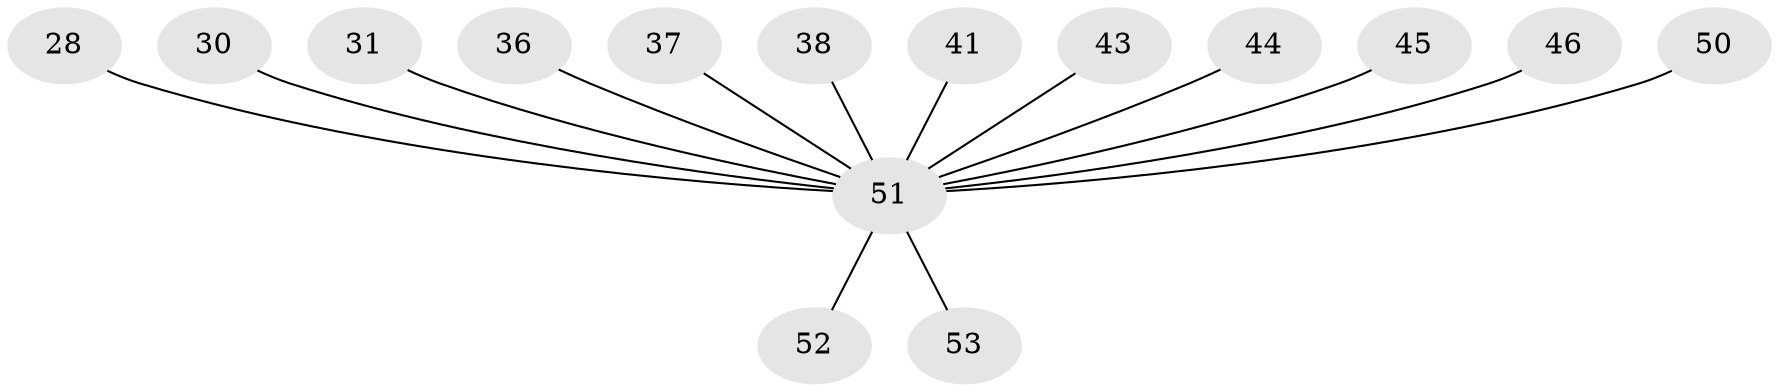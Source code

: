// original degree distribution, {6: 0.03773584905660377, 4: 0.05660377358490566, 5: 0.05660377358490566, 2: 0.2641509433962264, 1: 0.5283018867924528, 3: 0.05660377358490566}
// Generated by graph-tools (version 1.1) at 2025/55/03/04/25 21:55:45]
// undirected, 15 vertices, 14 edges
graph export_dot {
graph [start="1"]
  node [color=gray90,style=filled];
  28;
  30;
  31;
  36;
  37;
  38;
  41;
  43;
  44;
  45;
  46;
  50;
  51 [super="+48+47+26+32+34+49"];
  52;
  53;
  28 -- 51;
  30 -- 51;
  31 -- 51;
  36 -- 51;
  37 -- 51;
  38 -- 51;
  41 -- 51;
  43 -- 51;
  44 -- 51;
  45 -- 51;
  46 -- 51;
  50 -- 51;
  51 -- 52;
  51 -- 53;
}
